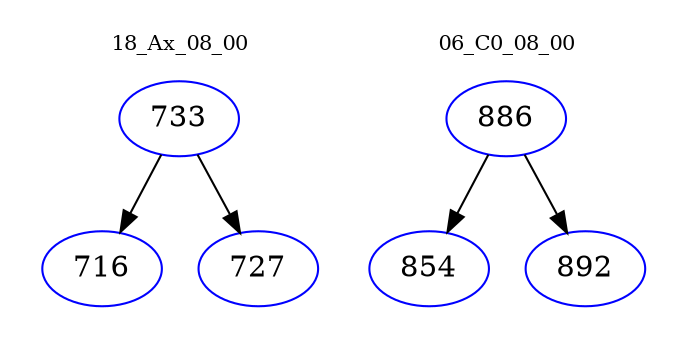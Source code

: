 digraph{
subgraph cluster_0 {
color = white
label = "18_Ax_08_00";
fontsize=10;
T0_733 [label="733", color="blue"]
T0_733 -> T0_716 [color="black"]
T0_716 [label="716", color="blue"]
T0_733 -> T0_727 [color="black"]
T0_727 [label="727", color="blue"]
}
subgraph cluster_1 {
color = white
label = "06_C0_08_00";
fontsize=10;
T1_886 [label="886", color="blue"]
T1_886 -> T1_854 [color="black"]
T1_854 [label="854", color="blue"]
T1_886 -> T1_892 [color="black"]
T1_892 [label="892", color="blue"]
}
}

